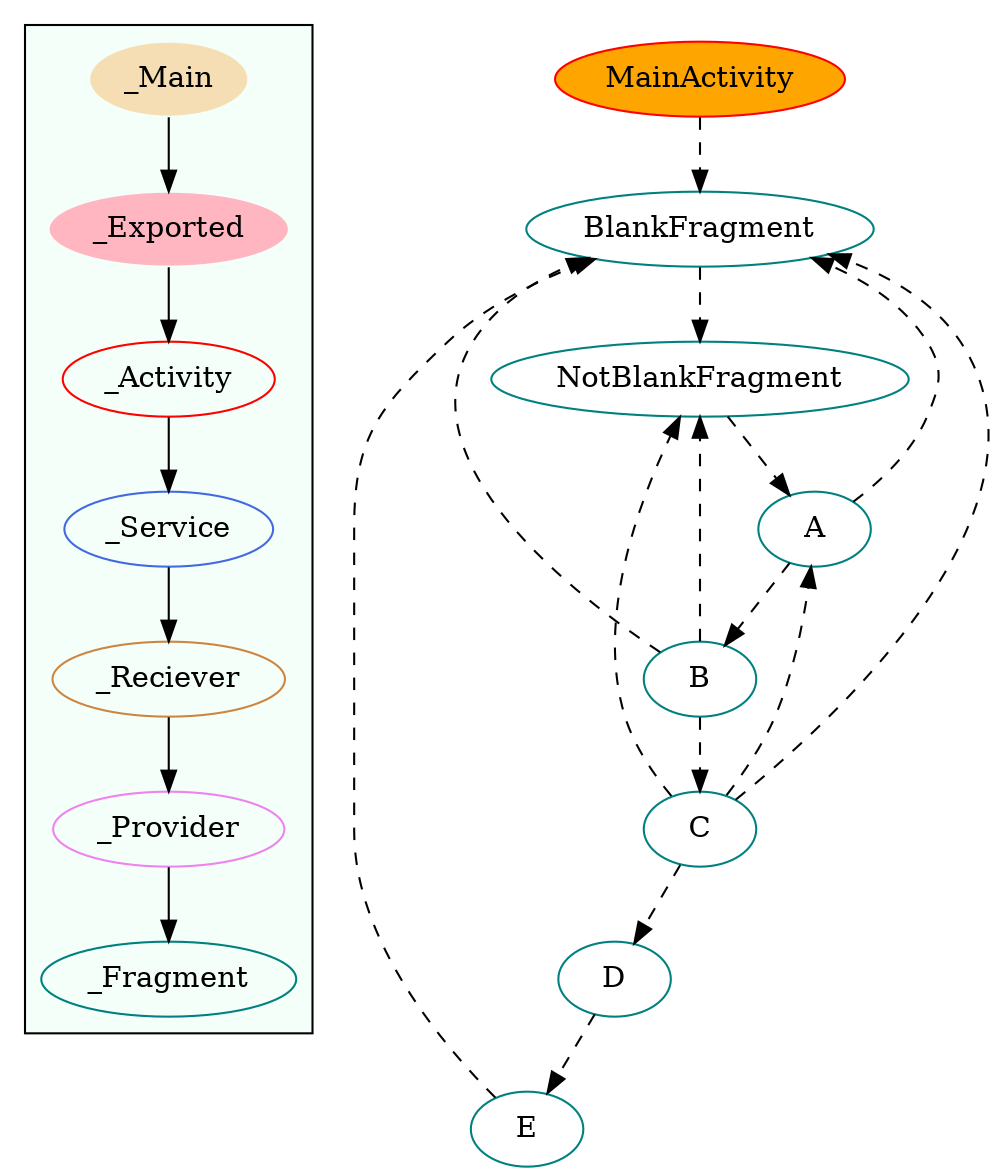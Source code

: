digraph G {
subgraph cluster_legend{ 
bgcolor=mintcream;
_Activity[color = red];
_Service[color = royalblue];
_Provider[color = violet];
_Reciever[color = peru];
_Fragment[color = teal];
_Main[style=filled, fillcolor=wheat, color = mintcream];
_Exported[style=filled, fillcolor=lightpink, color = mintcream];
_Main -> _Exported -> _Activity -> _Service -> _Reciever -> _Provider -> _Fragment; 
}
MainActivity[style=filled, fillcolor=orange, color = red];
BlankFragment[color = teal];
NotBlankFragment[color = teal];
B[color = teal];
C[color = teal];
D[color = teal];
E[color = teal];
A[color = teal];
BlankFragment->NotBlankFragment[style = dashed];
MainActivity->BlankFragment[style = dashed];
NotBlankFragment->A[style = dashed];
B->C[style = dashed];
B->NotBlankFragment[style = dashed];
B->BlankFragment[style = dashed];
C->BlankFragment[style = dashed];
C->NotBlankFragment[style = dashed];
C->D[style = dashed];
C->A[style = dashed];
D->E[style = dashed];
E->BlankFragment[style = dashed];
A->BlankFragment[style = dashed];
A->B[style = dashed];
}
